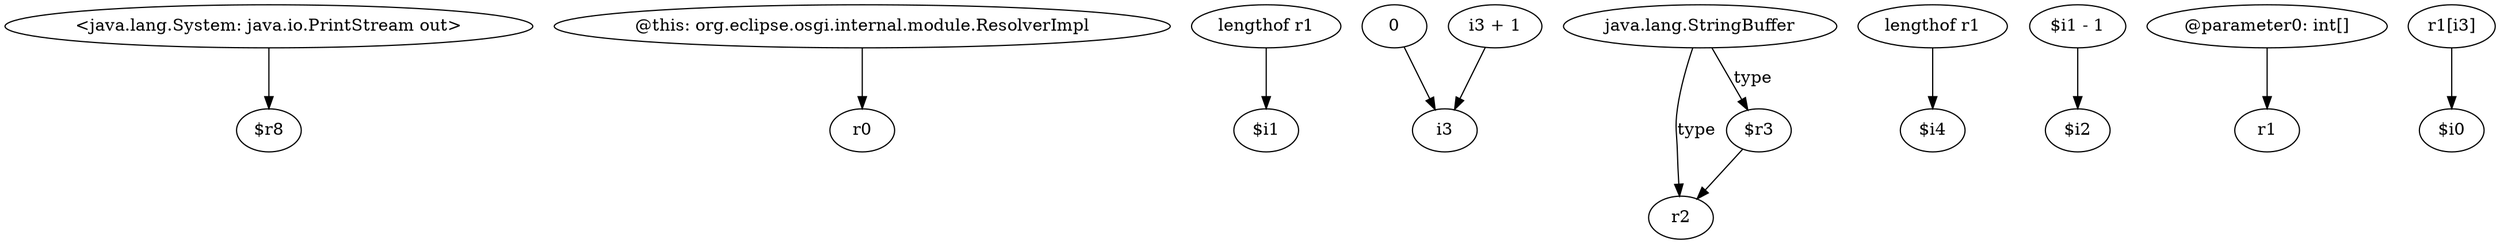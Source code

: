 digraph g {
0[label="<java.lang.System: java.io.PrintStream out>"]
1[label="$r8"]
0->1[label=""]
2[label="@this: org.eclipse.osgi.internal.module.ResolverImpl"]
3[label="r0"]
2->3[label=""]
4[label="lengthof r1"]
5[label="$i1"]
4->5[label=""]
6[label="0"]
7[label="i3"]
6->7[label=""]
8[label="i3 + 1"]
8->7[label=""]
9[label="java.lang.StringBuffer"]
10[label="r2"]
9->10[label="type"]
11[label="lengthof r1"]
12[label="$i4"]
11->12[label=""]
13[label="$i1 - 1"]
14[label="$i2"]
13->14[label=""]
15[label="@parameter0: int[]"]
16[label="r1"]
15->16[label=""]
17[label="$r3"]
9->17[label="type"]
17->10[label=""]
18[label="r1[i3]"]
19[label="$i0"]
18->19[label=""]
}
